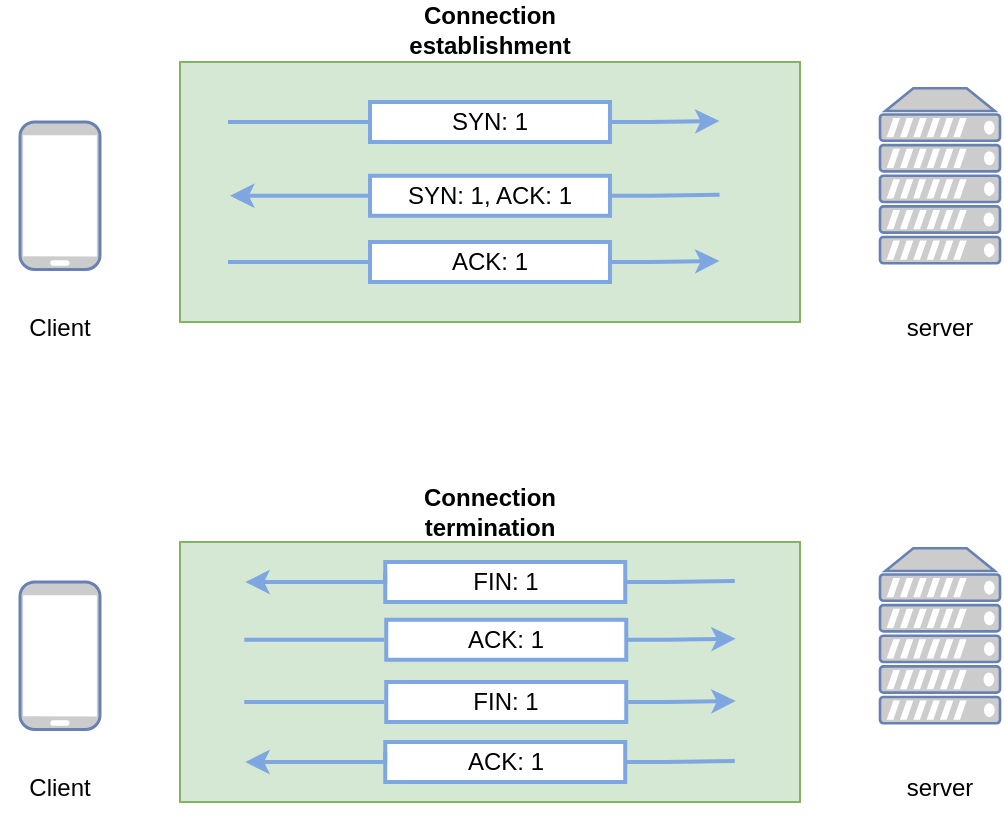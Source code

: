<mxfile version="15.5.0" type="github">
  <diagram id="wL8n7yCZ6T97UeFFoL8u" name="Page-1">
    <mxGraphModel dx="1209" dy="652" grid="1" gridSize="10" guides="1" tooltips="1" connect="1" arrows="1" fold="1" page="1" pageScale="1" pageWidth="827" pageHeight="1169" math="0" shadow="0">
      <root>
        <mxCell id="0" />
        <mxCell id="1" parent="0" />
        <mxCell id="QIWU0Ks1MfzyJJg9i_o5-3" value="" style="fontColor=#0066CC;verticalAlign=top;verticalLabelPosition=bottom;labelPosition=center;align=center;html=1;outlineConnect=0;fillColor=#CCCCCC;strokeColor=#6881B3;gradientColor=none;gradientDirection=north;strokeWidth=2;shape=mxgraph.networks.server;" vertex="1" parent="1">
          <mxGeometry x="640" y="113.13" width="60" height="87.5" as="geometry" />
        </mxCell>
        <mxCell id="QIWU0Ks1MfzyJJg9i_o5-4" value="" style="fontColor=#0066CC;verticalAlign=top;verticalLabelPosition=bottom;labelPosition=center;align=center;html=1;outlineConnect=0;fillColor=#CCCCCC;strokeColor=#6881B3;gradientColor=none;gradientDirection=north;strokeWidth=2;shape=mxgraph.networks.mobile;" vertex="1" parent="1">
          <mxGeometry x="210" y="130" width="40" height="73.75" as="geometry" />
        </mxCell>
        <mxCell id="QIWU0Ks1MfzyJJg9i_o5-5" value="Client" style="text;html=1;strokeColor=none;fillColor=none;align=center;verticalAlign=middle;whiteSpace=wrap;rounded=0;" vertex="1" parent="1">
          <mxGeometry x="200" y="217.5" width="60" height="30" as="geometry" />
        </mxCell>
        <mxCell id="QIWU0Ks1MfzyJJg9i_o5-6" value="server" style="text;html=1;strokeColor=none;fillColor=none;align=center;verticalAlign=middle;whiteSpace=wrap;rounded=0;" vertex="1" parent="1">
          <mxGeometry x="640" y="217.5" width="60" height="30" as="geometry" />
        </mxCell>
        <mxCell id="QIWU0Ks1MfzyJJg9i_o5-9" value="" style="rounded=0;whiteSpace=wrap;html=1;strokeColor=#82b366;strokeWidth=1;fillColor=#d5e8d4;" vertex="1" parent="1">
          <mxGeometry x="290" y="100" width="310" height="130" as="geometry" />
        </mxCell>
        <mxCell id="QIWU0Ks1MfzyJJg9i_o5-11" value="" style="rounded=0;whiteSpace=wrap;html=1;strokeColor=#82b366;strokeWidth=1;fillColor=#d5e8d4;" vertex="1" parent="1">
          <mxGeometry x="290" y="340" width="310" height="130" as="geometry" />
        </mxCell>
        <mxCell id="QIWU0Ks1MfzyJJg9i_o5-12" value="" style="fontColor=#0066CC;verticalAlign=top;verticalLabelPosition=bottom;labelPosition=center;align=center;html=1;outlineConnect=0;fillColor=#CCCCCC;strokeColor=#6881B3;gradientColor=none;gradientDirection=north;strokeWidth=2;shape=mxgraph.networks.mobile;" vertex="1" parent="1">
          <mxGeometry x="210" y="360" width="40" height="73.75" as="geometry" />
        </mxCell>
        <mxCell id="QIWU0Ks1MfzyJJg9i_o5-13" value="Client" style="text;html=1;strokeColor=none;fillColor=none;align=center;verticalAlign=middle;whiteSpace=wrap;rounded=0;" vertex="1" parent="1">
          <mxGeometry x="200" y="447.5" width="60" height="30" as="geometry" />
        </mxCell>
        <mxCell id="QIWU0Ks1MfzyJJg9i_o5-14" value="" style="fontColor=#0066CC;verticalAlign=top;verticalLabelPosition=bottom;labelPosition=center;align=center;html=1;outlineConnect=0;fillColor=#CCCCCC;strokeColor=#6881B3;gradientColor=none;gradientDirection=north;strokeWidth=2;shape=mxgraph.networks.server;" vertex="1" parent="1">
          <mxGeometry x="640" y="343.13" width="60" height="87.5" as="geometry" />
        </mxCell>
        <mxCell id="QIWU0Ks1MfzyJJg9i_o5-15" value="server" style="text;html=1;strokeColor=none;fillColor=none;align=center;verticalAlign=middle;whiteSpace=wrap;rounded=0;" vertex="1" parent="1">
          <mxGeometry x="640" y="447.5" width="60" height="30" as="geometry" />
        </mxCell>
        <mxCell id="QIWU0Ks1MfzyJJg9i_o5-16" value="Connection establishment" style="text;html=1;strokeColor=none;fillColor=none;align=center;verticalAlign=middle;whiteSpace=wrap;rounded=0;fontStyle=1" vertex="1" parent="1">
          <mxGeometry x="386.25" y="69" width="117.5" height="30" as="geometry" />
        </mxCell>
        <mxCell id="QIWU0Ks1MfzyJJg9i_o5-17" value="Connection termination" style="text;html=1;strokeColor=none;fillColor=none;align=center;verticalAlign=middle;whiteSpace=wrap;rounded=0;fontStyle=1" vertex="1" parent="1">
          <mxGeometry x="381.25" y="310" width="127.5" height="30" as="geometry" />
        </mxCell>
        <mxCell id="QIWU0Ks1MfzyJJg9i_o5-18" value="SYN: 1" style="rounded=0;whiteSpace=wrap;html=1;strokeColor=#7EA6E0;strokeWidth=2;" vertex="1" parent="1">
          <mxGeometry x="385" y="120" width="120" height="20" as="geometry" />
        </mxCell>
        <mxCell id="QIWU0Ks1MfzyJJg9i_o5-21" value="" style="endArrow=classic;html=1;rounded=0;edgeStyle=orthogonalEdgeStyle;strokeColor=#7EA6E0;strokeWidth=2;" edge="1" parent="1">
          <mxGeometry relative="1" as="geometry">
            <mxPoint x="504.75" y="130" as="sourcePoint" />
            <mxPoint x="559.75" y="129.5" as="targetPoint" />
            <Array as="points">
              <mxPoint x="524.75" y="130" />
              <mxPoint x="524.75" y="130" />
            </Array>
          </mxGeometry>
        </mxCell>
        <mxCell id="QIWU0Ks1MfzyJJg9i_o5-32" value="" style="line;strokeWidth=2;html=1;labelBorderColor=#3399FF;strokeColor=#7EA6E0;" vertex="1" parent="1">
          <mxGeometry x="314" y="125" width="70" height="10" as="geometry" />
        </mxCell>
        <mxCell id="QIWU0Ks1MfzyJJg9i_o5-33" value="SYN: 1, ACK: 1" style="rounded=0;whiteSpace=wrap;html=1;strokeColor=#7EA6E0;strokeWidth=2;" vertex="1" parent="1">
          <mxGeometry x="385" y="156.88" width="120" height="20" as="geometry" />
        </mxCell>
        <mxCell id="QIWU0Ks1MfzyJJg9i_o5-34" value="" style="endArrow=none;html=1;rounded=0;edgeStyle=orthogonalEdgeStyle;strokeColor=#7EA6E0;strokeWidth=2;endFill=0;" edge="1" parent="1">
          <mxGeometry relative="1" as="geometry">
            <mxPoint x="504.75" y="166.88" as="sourcePoint" />
            <mxPoint x="559.75" y="166.38" as="targetPoint" />
            <Array as="points">
              <mxPoint x="524.75" y="166.88" />
              <mxPoint x="524.75" y="166.88" />
            </Array>
          </mxGeometry>
        </mxCell>
        <mxCell id="QIWU0Ks1MfzyJJg9i_o5-40" value="" style="endArrow=none;html=1;rounded=0;edgeStyle=orthogonalEdgeStyle;strokeColor=#7EA6E0;strokeWidth=2;startArrow=classic;startFill=1;endFill=0;entryX=0;entryY=0.25;entryDx=0;entryDy=0;" edge="1" parent="1" target="QIWU0Ks1MfzyJJg9i_o5-33">
          <mxGeometry relative="1" as="geometry">
            <mxPoint x="315" y="166.88" as="sourcePoint" />
            <mxPoint x="370" y="166.38" as="targetPoint" />
            <Array as="points">
              <mxPoint x="385" y="167" />
            </Array>
          </mxGeometry>
        </mxCell>
        <mxCell id="QIWU0Ks1MfzyJJg9i_o5-42" value="ACK: 1" style="rounded=0;whiteSpace=wrap;html=1;strokeColor=#7EA6E0;strokeWidth=2;" vertex="1" parent="1">
          <mxGeometry x="385" y="190" width="120" height="20" as="geometry" />
        </mxCell>
        <mxCell id="QIWU0Ks1MfzyJJg9i_o5-43" value="" style="endArrow=classic;html=1;rounded=0;edgeStyle=orthogonalEdgeStyle;strokeColor=#7EA6E0;strokeWidth=2;" edge="1" parent="1">
          <mxGeometry relative="1" as="geometry">
            <mxPoint x="504.75" y="200" as="sourcePoint" />
            <mxPoint x="559.75" y="199.5" as="targetPoint" />
            <Array as="points">
              <mxPoint x="524.75" y="200" />
              <mxPoint x="524.75" y="200" />
            </Array>
          </mxGeometry>
        </mxCell>
        <mxCell id="QIWU0Ks1MfzyJJg9i_o5-44" value="" style="line;strokeWidth=2;html=1;labelBorderColor=#3399FF;strokeColor=#7EA6E0;" vertex="1" parent="1">
          <mxGeometry x="314" y="195" width="70" height="10" as="geometry" />
        </mxCell>
        <mxCell id="QIWU0Ks1MfzyJJg9i_o5-45" value="FIN: 1" style="rounded=0;whiteSpace=wrap;html=1;strokeColor=#7EA6E0;strokeWidth=2;" vertex="1" parent="1">
          <mxGeometry x="392.63" y="350" width="120" height="20" as="geometry" />
        </mxCell>
        <mxCell id="QIWU0Ks1MfzyJJg9i_o5-46" value="" style="endArrow=none;html=1;rounded=0;edgeStyle=orthogonalEdgeStyle;strokeColor=#7EA6E0;strokeWidth=2;endFill=0;" edge="1" parent="1">
          <mxGeometry relative="1" as="geometry">
            <mxPoint x="512.38" y="360" as="sourcePoint" />
            <mxPoint x="567.38" y="359.5" as="targetPoint" />
            <Array as="points">
              <mxPoint x="532.38" y="360" />
              <mxPoint x="532.38" y="360" />
            </Array>
          </mxGeometry>
        </mxCell>
        <mxCell id="QIWU0Ks1MfzyJJg9i_o5-47" value="" style="endArrow=none;html=1;rounded=0;edgeStyle=orthogonalEdgeStyle;strokeColor=#7EA6E0;strokeWidth=2;startArrow=classic;startFill=1;endFill=0;entryX=0;entryY=0.25;entryDx=0;entryDy=0;" edge="1" parent="1" target="QIWU0Ks1MfzyJJg9i_o5-45">
          <mxGeometry relative="1" as="geometry">
            <mxPoint x="322.63" y="360" as="sourcePoint" />
            <mxPoint x="377.63" y="359.5" as="targetPoint" />
            <Array as="points">
              <mxPoint x="392.63" y="360.12" />
            </Array>
          </mxGeometry>
        </mxCell>
        <mxCell id="QIWU0Ks1MfzyJJg9i_o5-48" value="ACK: 1" style="rounded=0;whiteSpace=wrap;html=1;strokeColor=#7EA6E0;strokeWidth=2;" vertex="1" parent="1">
          <mxGeometry x="393.13" y="378.88" width="120" height="20" as="geometry" />
        </mxCell>
        <mxCell id="QIWU0Ks1MfzyJJg9i_o5-49" value="" style="endArrow=classic;html=1;rounded=0;edgeStyle=orthogonalEdgeStyle;strokeColor=#7EA6E0;strokeWidth=2;" edge="1" parent="1">
          <mxGeometry relative="1" as="geometry">
            <mxPoint x="512.88" y="388.88" as="sourcePoint" />
            <mxPoint x="567.88" y="388.38" as="targetPoint" />
            <Array as="points">
              <mxPoint x="532.88" y="388.88" />
              <mxPoint x="532.88" y="388.88" />
            </Array>
          </mxGeometry>
        </mxCell>
        <mxCell id="QIWU0Ks1MfzyJJg9i_o5-50" value="" style="line;strokeWidth=2;html=1;labelBorderColor=#3399FF;strokeColor=#7EA6E0;" vertex="1" parent="1">
          <mxGeometry x="322.13" y="383.88" width="70" height="10" as="geometry" />
        </mxCell>
        <mxCell id="QIWU0Ks1MfzyJJg9i_o5-51" value="FIN: 1" style="rounded=0;whiteSpace=wrap;html=1;strokeColor=#7EA6E0;strokeWidth=2;" vertex="1" parent="1">
          <mxGeometry x="393.13" y="410" width="120" height="20" as="geometry" />
        </mxCell>
        <mxCell id="QIWU0Ks1MfzyJJg9i_o5-52" value="" style="endArrow=classic;html=1;rounded=0;edgeStyle=orthogonalEdgeStyle;strokeColor=#7EA6E0;strokeWidth=2;" edge="1" parent="1">
          <mxGeometry relative="1" as="geometry">
            <mxPoint x="512.88" y="420.0" as="sourcePoint" />
            <mxPoint x="567.88" y="419.5" as="targetPoint" />
            <Array as="points">
              <mxPoint x="532.88" y="420" />
              <mxPoint x="532.88" y="420" />
            </Array>
          </mxGeometry>
        </mxCell>
        <mxCell id="QIWU0Ks1MfzyJJg9i_o5-53" value="" style="line;strokeWidth=2;html=1;labelBorderColor=#3399FF;strokeColor=#7EA6E0;" vertex="1" parent="1">
          <mxGeometry x="322.13" y="415" width="70" height="10" as="geometry" />
        </mxCell>
        <mxCell id="QIWU0Ks1MfzyJJg9i_o5-54" value="ACK: 1" style="rounded=0;whiteSpace=wrap;html=1;strokeColor=#7EA6E0;strokeWidth=2;" vertex="1" parent="1">
          <mxGeometry x="392.62" y="440" width="120" height="20" as="geometry" />
        </mxCell>
        <mxCell id="QIWU0Ks1MfzyJJg9i_o5-55" value="" style="endArrow=none;html=1;rounded=0;edgeStyle=orthogonalEdgeStyle;strokeColor=#7EA6E0;strokeWidth=2;endFill=0;" edge="1" parent="1">
          <mxGeometry relative="1" as="geometry">
            <mxPoint x="512.37" y="450" as="sourcePoint" />
            <mxPoint x="567.37" y="449.5" as="targetPoint" />
            <Array as="points">
              <mxPoint x="532.37" y="450" />
              <mxPoint x="532.37" y="450" />
            </Array>
          </mxGeometry>
        </mxCell>
        <mxCell id="QIWU0Ks1MfzyJJg9i_o5-56" value="" style="endArrow=none;html=1;rounded=0;edgeStyle=orthogonalEdgeStyle;strokeColor=#7EA6E0;strokeWidth=2;startArrow=classic;startFill=1;endFill=0;entryX=0;entryY=0.25;entryDx=0;entryDy=0;" edge="1" parent="1" target="QIWU0Ks1MfzyJJg9i_o5-54">
          <mxGeometry relative="1" as="geometry">
            <mxPoint x="322.62" y="450" as="sourcePoint" />
            <mxPoint x="377.62" y="449.5" as="targetPoint" />
            <Array as="points">
              <mxPoint x="392.62" y="450.12" />
            </Array>
          </mxGeometry>
        </mxCell>
      </root>
    </mxGraphModel>
  </diagram>
</mxfile>
